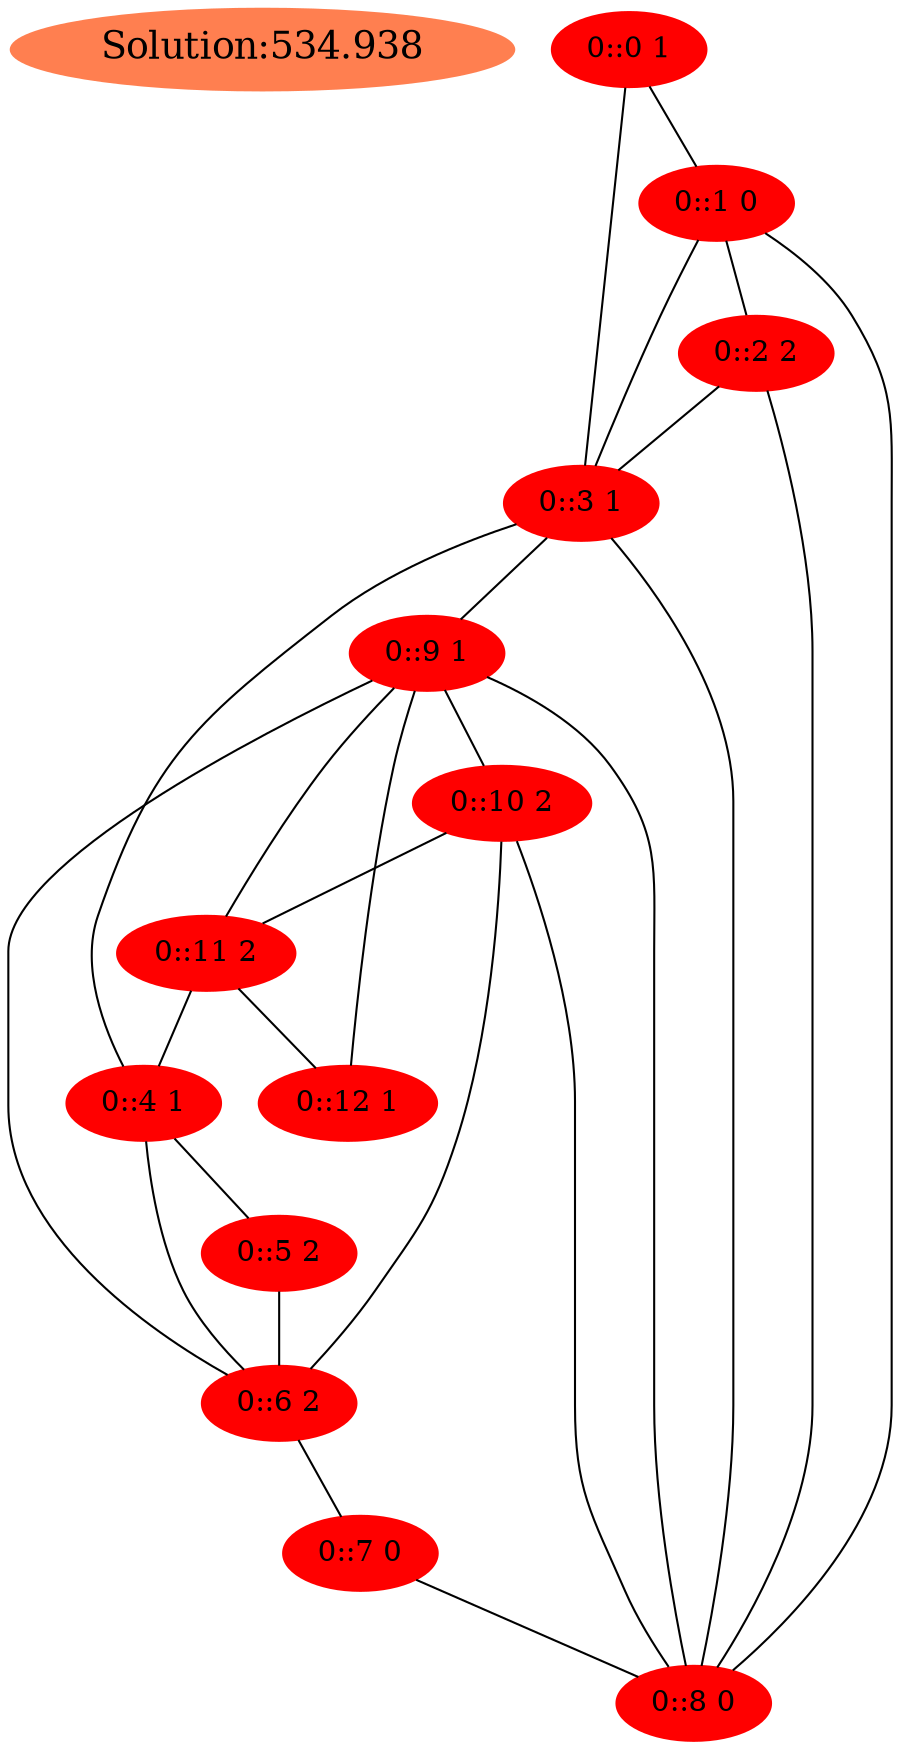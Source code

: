graph Dump {
node[color=red, fontsize=14, style=filled, shape=oval]
"Solution:534.938" [color=coral, fontsize=18, style=filled, shape=oval]
"0x5962b6d10c30" [label = "0::0 1"]
"0x5962b6d10ce0" [label = "0::1 0"]
"0x5962b6d10e80" [label = "0::2 2"]
"0x5962b6d10fd0" [label = "0::3 1"]
"0x5962b6d11120" [label = "0::4 1"]
"0x5962b6d11280" [label = "0::5 2"]
"0x5962b6d113e0" [label = "0::6 2"]
"0x5962b6d11520" [label = "0::7 0"]
"0x5962b6d11660" [label = "0::8 0"]
"0x5962b6d11830" [label = "0::9 1"]
"0x5962b6d11a00" [label = "0::10 2"]
"0x5962b6d11b40" [label = "0::11 2"]
"0x5962b6d11c80" [label = "0::12 1"]
"0x5962b6d10c30" -- "0x5962b6d10ce0"
"0x5962b6d10ce0" -- "0x5962b6d10e80"
"0x5962b6d10e80" -- "0x5962b6d10fd0"
"0x5962b6d10fd0" -- "0x5962b6d11120"
"0x5962b6d11120" -- "0x5962b6d11280"
"0x5962b6d11280" -- "0x5962b6d113e0"
"0x5962b6d113e0" -- "0x5962b6d11520"
"0x5962b6d11520" -- "0x5962b6d11660"
"0x5962b6d11660" -- "0x5962b6d11830"
"0x5962b6d11830" -- "0x5962b6d11a00"
"0x5962b6d11a00" -- "0x5962b6d11b40"
"0x5962b6d11b40" -- "0x5962b6d11c80"
"0x5962b6d10c30" -- "0x5962b6d10fd0"
"0x5962b6d10ce0" -- "0x5962b6d11660"
"0x5962b6d10fd0" -- "0x5962b6d10ce0"
"0x5962b6d10fd0" -- "0x5962b6d11660"
"0x5962b6d10fd0" -- "0x5962b6d11830"
"0x5962b6d11120" -- "0x5962b6d113e0"
"0x5962b6d113e0" -- "0x5962b6d11830"
"0x5962b6d11660" -- "0x5962b6d10e80"
"0x5962b6d11660" -- "0x5962b6d11a00"
"0x5962b6d11a00" -- "0x5962b6d113e0"
"0x5962b6d11b40" -- "0x5962b6d11120"
"0x5962b6d11b40" -- "0x5962b6d11830"
"0x5962b6d11c80" -- "0x5962b6d11830"
}
